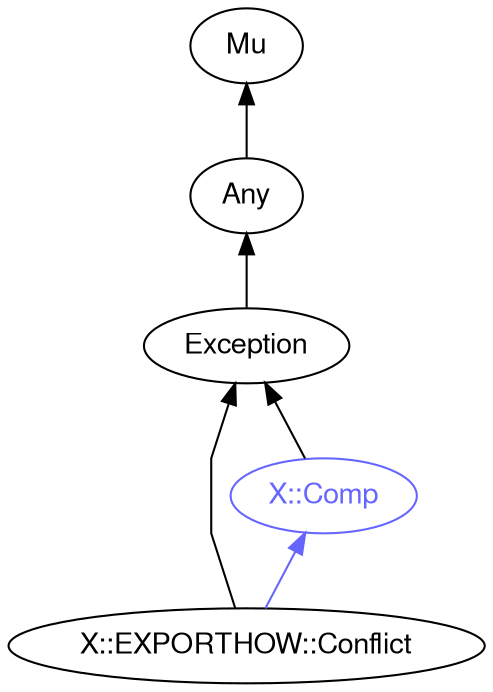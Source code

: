 digraph "perl6-type-graph" {
    rankdir=BT;
    splines=polyline;
    overlap=false; 
    // Types
    "X::EXPORTHOW::Conflict" [color="#000000", fontcolor="#000000", href="/type/X::EXPORTHOW::Conflict", fontname="FreeSans"];
    "Mu" [color="#000000", fontcolor="#000000", href="/type/Mu", fontname="FreeSans"];
    "Any" [color="#000000", fontcolor="#000000", href="/type/Any", fontname="FreeSans"];
    "Exception" [color="#000000", fontcolor="#000000", href="/type/Exception", fontname="FreeSans"];
    "X::Comp" [color="#6666FF", fontcolor="#6666FF", href="/type/X::Comp", fontname="FreeSans"];

    // Superclasses
    "X::EXPORTHOW::Conflict" -> "Exception" [color="#000000"];
    "Any" -> "Mu" [color="#000000"];
    "Exception" -> "Any" [color="#000000"];
    "X::Comp" -> "Exception" [color="#000000"];

    // Roles
    "X::EXPORTHOW::Conflict" -> "X::Comp" [color="#6666FF"];
}
